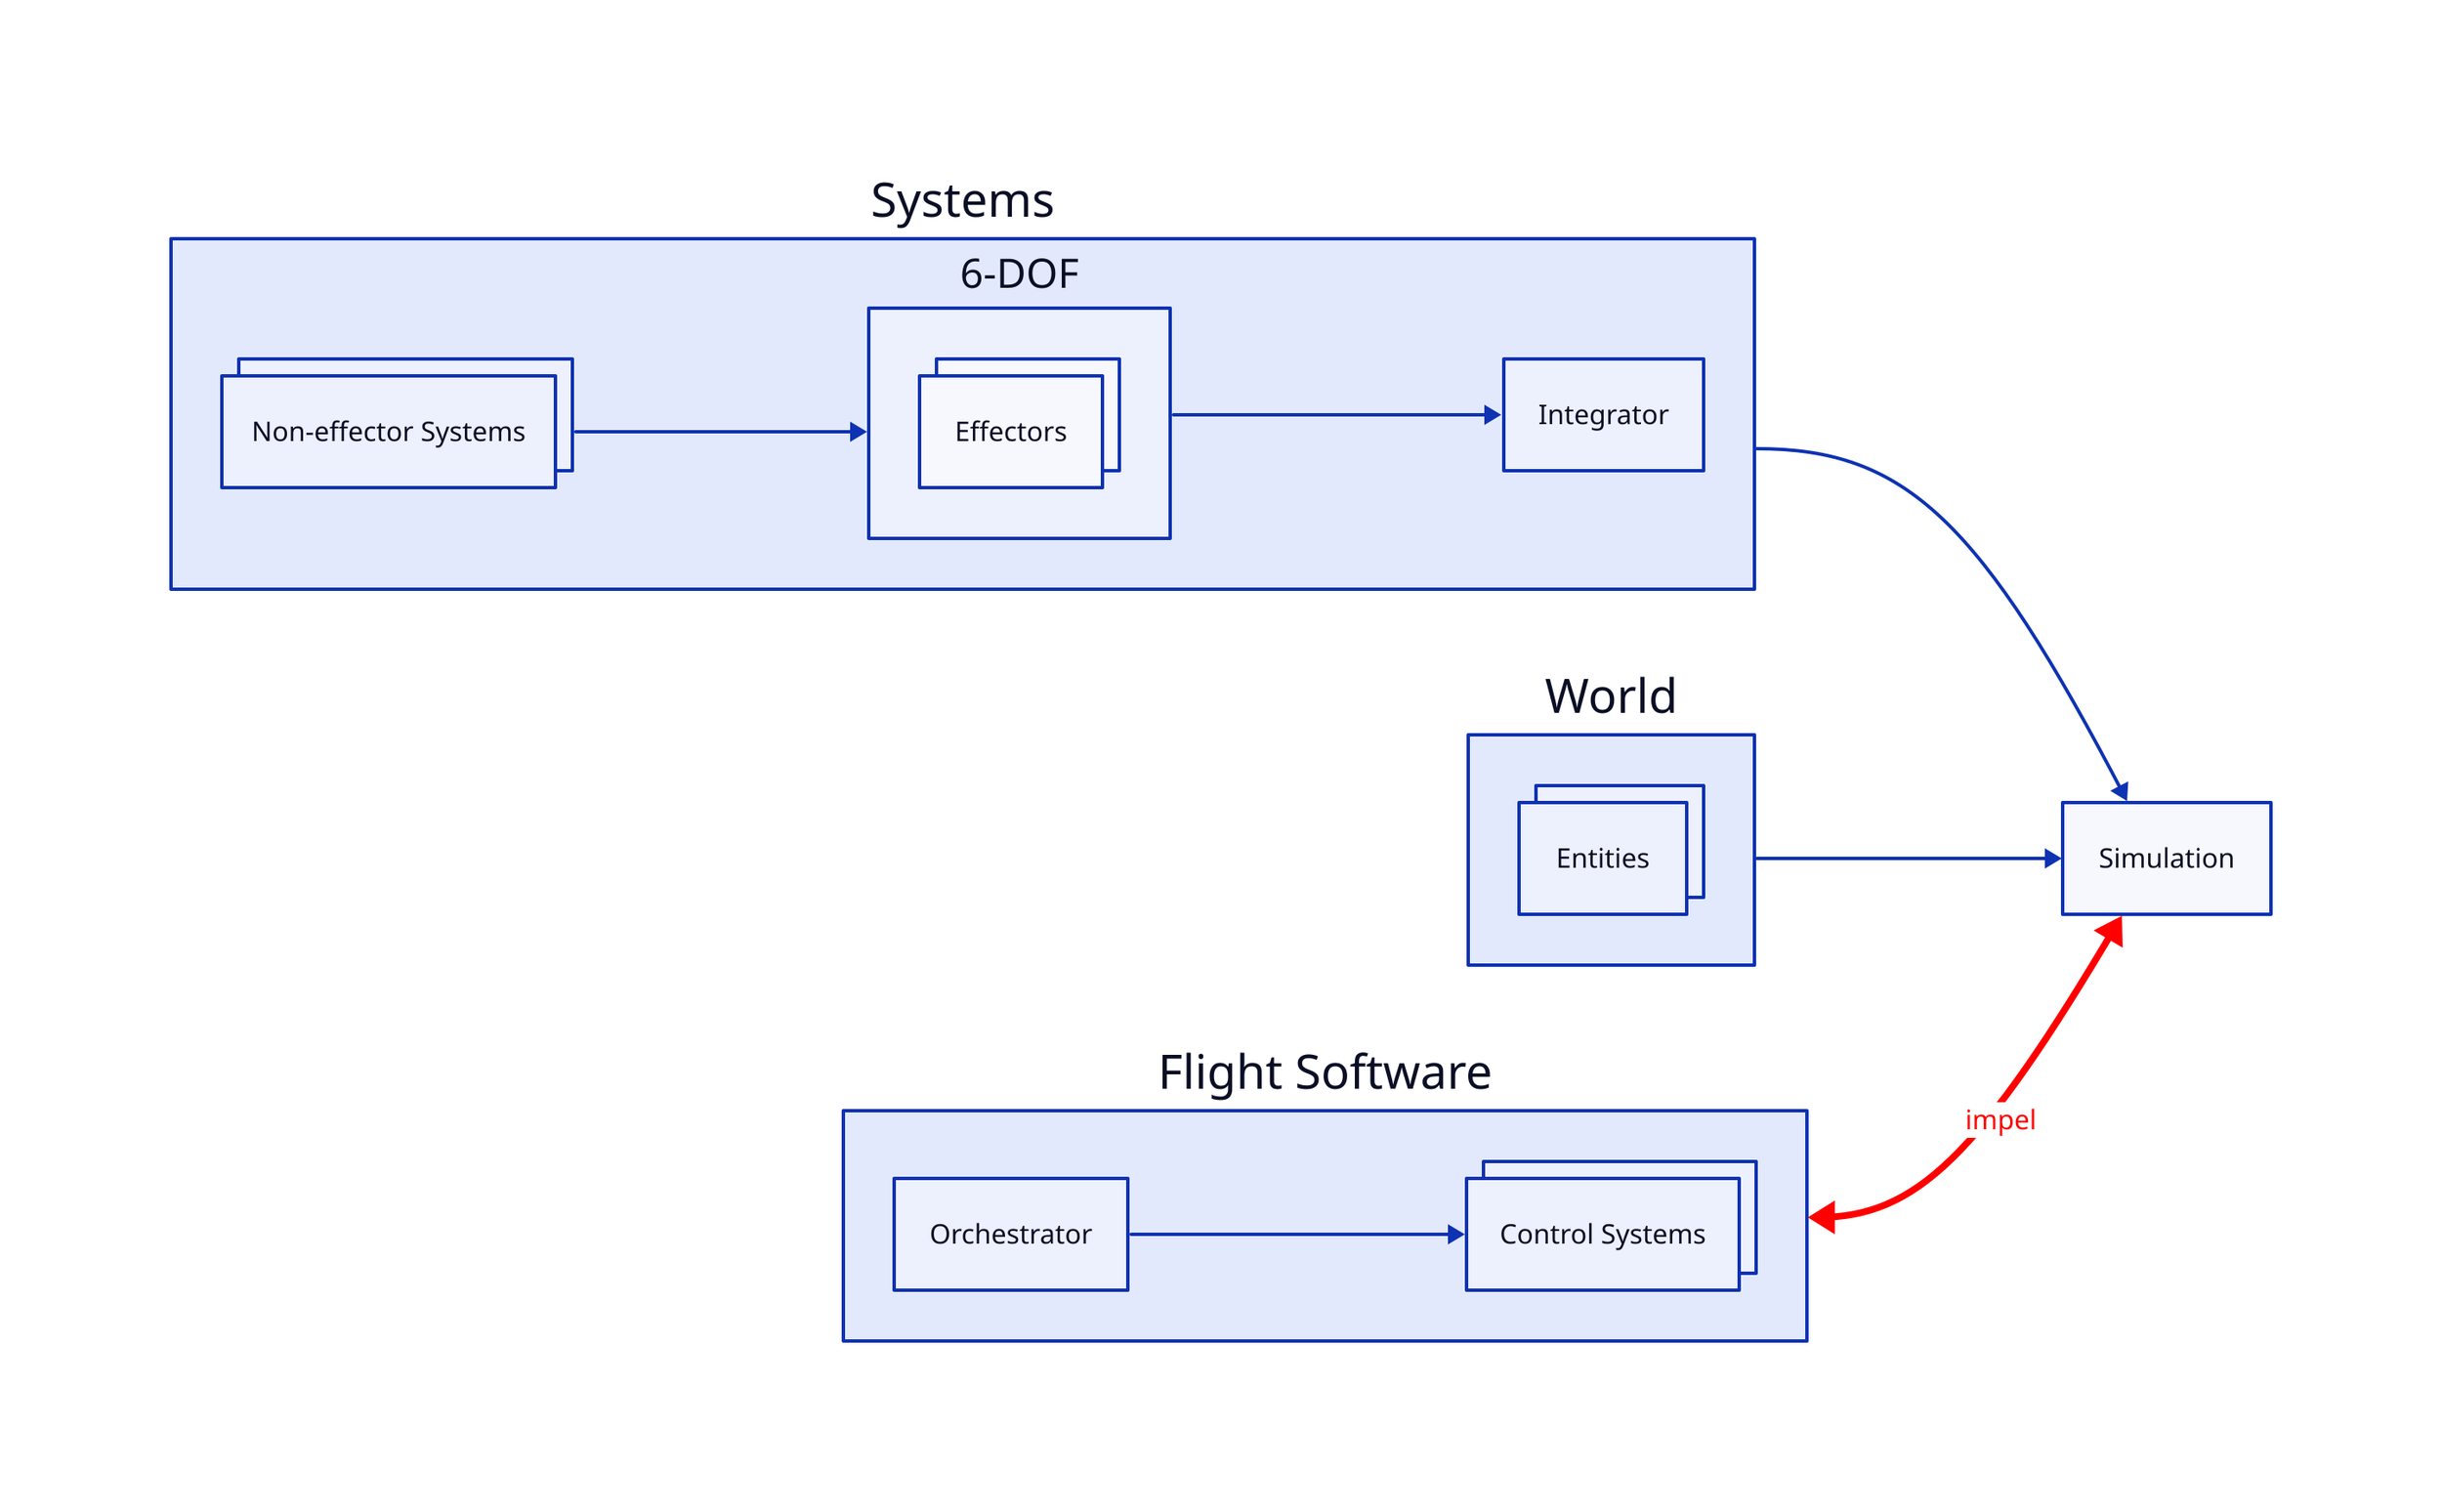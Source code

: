 direction: right

fsw: Flight Software {
  orchestrator: Orchestrator
  control_systems: Control Systems {
    style.multiple: true
  }
  orchestrator -> control_systems
}

systems: Systems {
  ne_systems: Non-effector Systems {
    style.multiple: true
  }
  6dof: 6-DOF {
    effectors: Effectors {
      style.multiple: true
    }
  }
  integrator: Integrator
  ne_systems -> 6dof -> integrator
}

world: World {
  entities: Entities {
    style.multiple: true
  }
}

simulation: Simulation

systems -> simulation
world -> simulation

fsw <-> simulation: impel {
  style {
    stroke: red
    font-color: red
    bold: true
    stroke-width: 4
  }
}
